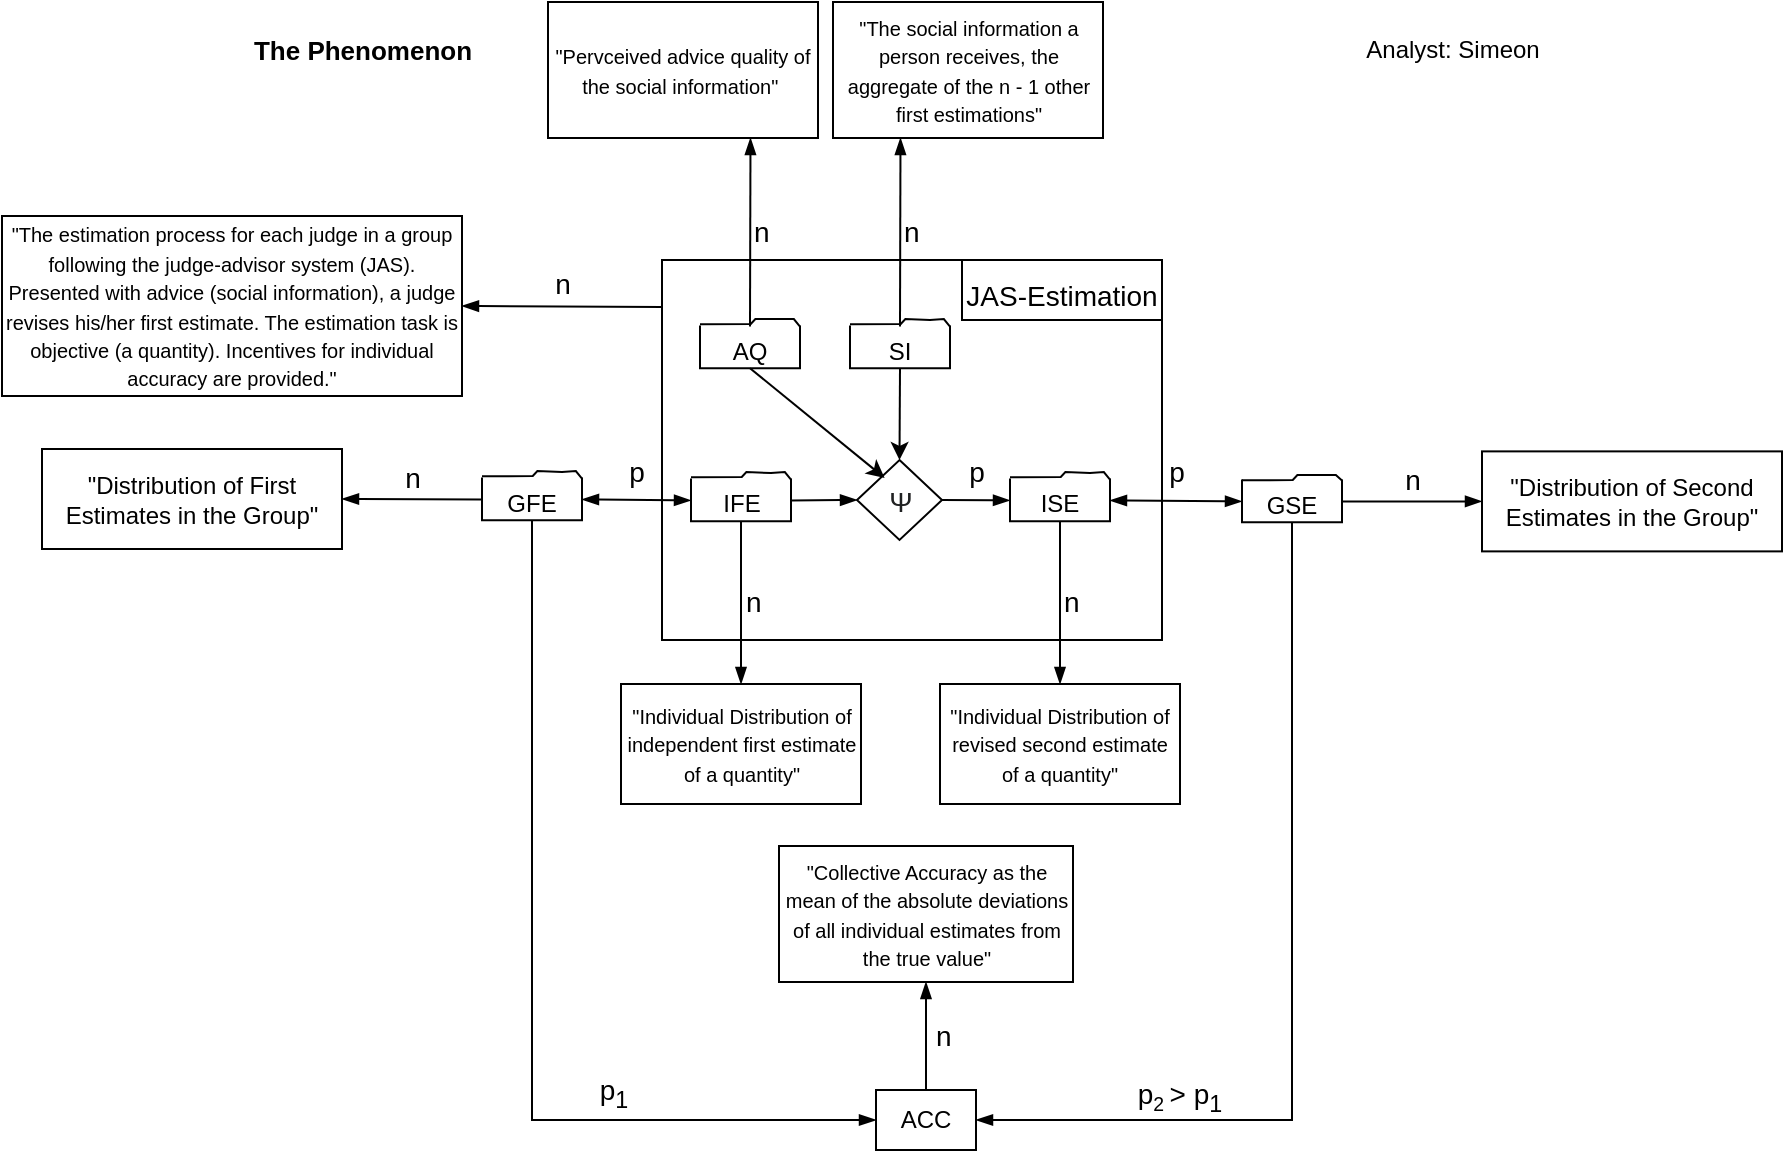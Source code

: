 <mxfile version="26.1.1">
  <diagram name="Seite-1" id="xEIMStEsHEy4lgXuNPbF">
    <mxGraphModel dx="1186" dy="1767" grid="1" gridSize="10" guides="1" tooltips="1" connect="1" arrows="1" fold="1" page="1" pageScale="1" pageWidth="827" pageHeight="1169" math="0" shadow="0">
      <root>
        <mxCell id="0" />
        <mxCell id="1" parent="0" />
        <mxCell id="mzNQddYliWX2kMnDFGBM-102" value="" style="group" parent="1" connectable="0" vertex="1">
          <mxGeometry x="330" y="160" width="320" height="200" as="geometry" />
        </mxCell>
        <mxCell id="mzNQddYliWX2kMnDFGBM-103" value="" style="rounded=0;whiteSpace=wrap;html=1;fillColor=none;" parent="mzNQddYliWX2kMnDFGBM-102" vertex="1">
          <mxGeometry x="30" width="250" height="190" as="geometry" />
        </mxCell>
        <mxCell id="mzNQddYliWX2kMnDFGBM-104" value="&lt;font style=&quot;font-size: 14px;&quot;&gt;JAS-Estimation&lt;/font&gt;" style="rounded=0;whiteSpace=wrap;html=1;fontSize=20;" parent="mzNQddYliWX2kMnDFGBM-102" vertex="1">
          <mxGeometry x="180" width="100" height="30" as="geometry" />
        </mxCell>
        <mxCell id="mzNQddYliWX2kMnDFGBM-105" value="" style="endArrow=classic;html=1;rounded=0;entryX=0.5;entryY=0;entryDx=0;entryDy=0;exitX=0.5;exitY=1;exitDx=0;exitDy=0;" parent="mzNQddYliWX2kMnDFGBM-102" source="mzNQddYliWX2kMnDFGBM-114" target="mzNQddYliWX2kMnDFGBM-117" edge="1">
          <mxGeometry width="50" height="50" relative="1" as="geometry">
            <mxPoint x="150" y="60" as="sourcePoint" />
            <mxPoint x="150.0" y="100" as="targetPoint" />
          </mxGeometry>
        </mxCell>
        <mxCell id="mzNQddYliWX2kMnDFGBM-106" value="" style="group;fillColor=default;fontSize=20;" parent="mzNQddYliWX2kMnDFGBM-102" connectable="0" vertex="1">
          <mxGeometry x="44.5" y="104.5" width="50" height="25" as="geometry" />
        </mxCell>
        <mxCell id="mzNQddYliWX2kMnDFGBM-107" value="" style="endArrow=none;html=1;rounded=0;entryX=1;entryY=0;entryDx=0;entryDy=0;" parent="mzNQddYliWX2kMnDFGBM-106" target="mzNQddYliWX2kMnDFGBM-108" edge="1">
          <mxGeometry width="50" height="50" relative="1" as="geometry">
            <mxPoint y="4.167" as="sourcePoint" />
            <mxPoint x="50" y="4.167" as="targetPoint" />
            <Array as="points">
              <mxPoint x="25.385" y="4" />
              <mxPoint x="27.692" y="1.5" />
              <mxPoint x="40" y="2" />
              <mxPoint x="46.923" y="1.5" />
            </Array>
          </mxGeometry>
        </mxCell>
        <mxCell id="mzNQddYliWX2kMnDFGBM-108" value="&lt;font style=&quot;font-size: 12px;&quot;&gt;IFE&lt;/font&gt;" style="shape=partialRectangle;whiteSpace=wrap;html=1;bottom=1;right=1;left=1;top=0;fillColor=none;routingCenterX=-0.5;fontSize=18;" parent="mzNQddYliWX2kMnDFGBM-106" vertex="1">
          <mxGeometry y="5.278" width="50" height="20.833" as="geometry" />
        </mxCell>
        <mxCell id="mzNQddYliWX2kMnDFGBM-109" value="" style="group;fillColor=default;fontSize=20;" parent="mzNQddYliWX2kMnDFGBM-102" connectable="0" vertex="1">
          <mxGeometry x="204" y="104.5" width="50" height="25" as="geometry" />
        </mxCell>
        <mxCell id="mzNQddYliWX2kMnDFGBM-110" value="" style="endArrow=none;html=1;rounded=0;entryX=1;entryY=0;entryDx=0;entryDy=0;" parent="mzNQddYliWX2kMnDFGBM-109" target="mzNQddYliWX2kMnDFGBM-111" edge="1">
          <mxGeometry width="50" height="50" relative="1" as="geometry">
            <mxPoint y="4.167" as="sourcePoint" />
            <mxPoint x="50" y="4.167" as="targetPoint" />
            <Array as="points">
              <mxPoint x="25.385" y="4" />
              <mxPoint x="27.692" y="1.5" />
              <mxPoint x="40" y="2" />
              <mxPoint x="46.923" y="1.5" />
            </Array>
          </mxGeometry>
        </mxCell>
        <mxCell id="mzNQddYliWX2kMnDFGBM-111" value="&lt;font style=&quot;font-size: 12px;&quot;&gt;ISE&lt;/font&gt;" style="shape=partialRectangle;whiteSpace=wrap;html=1;bottom=1;right=1;left=1;top=0;fillColor=none;routingCenterX=-0.5;fontSize=18;" parent="mzNQddYliWX2kMnDFGBM-109" vertex="1">
          <mxGeometry y="5.278" width="50" height="20.833" as="geometry" />
        </mxCell>
        <mxCell id="mzNQddYliWX2kMnDFGBM-112" value="" style="group;fillColor=default;fontSize=20;" parent="mzNQddYliWX2kMnDFGBM-102" connectable="0" vertex="1">
          <mxGeometry x="124" y="28" width="50" height="25" as="geometry" />
        </mxCell>
        <mxCell id="mzNQddYliWX2kMnDFGBM-113" value="" style="endArrow=none;html=1;rounded=0;entryX=1;entryY=0;entryDx=0;entryDy=0;" parent="mzNQddYliWX2kMnDFGBM-112" target="mzNQddYliWX2kMnDFGBM-114" edge="1">
          <mxGeometry width="50" height="50" relative="1" as="geometry">
            <mxPoint y="4.167" as="sourcePoint" />
            <mxPoint x="50" y="4.167" as="targetPoint" />
            <Array as="points">
              <mxPoint x="25.385" y="4" />
              <mxPoint x="27.692" y="1.5" />
              <mxPoint x="40" y="2" />
              <mxPoint x="46.923" y="1.5" />
            </Array>
          </mxGeometry>
        </mxCell>
        <mxCell id="mzNQddYliWX2kMnDFGBM-114" value="&lt;font style=&quot;font-size: 12px;&quot;&gt;SI&lt;/font&gt;" style="shape=partialRectangle;whiteSpace=wrap;html=1;bottom=1;right=1;left=1;top=0;fillColor=none;routingCenterX=-0.5;fontSize=18;" parent="mzNQddYliWX2kMnDFGBM-112" vertex="1">
          <mxGeometry y="5.278" width="50" height="20.833" as="geometry" />
        </mxCell>
        <mxCell id="mzNQddYliWX2kMnDFGBM-115" value="" style="endArrow=blockThin;html=1;rounded=0;labelPosition=center;verticalLabelPosition=top;align=center;verticalAlign=bottom;spacingBottom=3;strokeWidth=1;endFill=1;exitX=1;exitY=0.5;exitDx=0;exitDy=0;labelBackgroundColor=none;entryX=0;entryY=0.5;entryDx=0;entryDy=0;" parent="mzNQddYliWX2kMnDFGBM-102" source="mzNQddYliWX2kMnDFGBM-108" target="mzNQddYliWX2kMnDFGBM-117" edge="1">
          <mxGeometry width="50" height="50" relative="1" as="geometry">
            <mxPoint x="94.5" y="119.66" as="sourcePoint" />
            <mxPoint x="130" y="120" as="targetPoint" />
          </mxGeometry>
        </mxCell>
        <mxCell id="mzNQddYliWX2kMnDFGBM-116" value="&lt;font style=&quot;font-size: 14px;&quot;&gt;p&lt;/font&gt;" style="endArrow=blockThin;html=1;rounded=0;labelPosition=center;verticalLabelPosition=top;align=center;verticalAlign=bottom;spacingBottom=3;strokeWidth=1;endFill=1;exitX=1;exitY=0.5;exitDx=0;exitDy=0;labelBackgroundColor=none;entryX=0;entryY=0.5;entryDx=0;entryDy=0;" parent="mzNQddYliWX2kMnDFGBM-102" source="mzNQddYliWX2kMnDFGBM-117" target="mzNQddYliWX2kMnDFGBM-111" edge="1">
          <mxGeometry width="50" height="50" relative="1" as="geometry">
            <mxPoint x="170.0" y="120" as="sourcePoint" />
            <mxPoint x="200" y="120" as="targetPoint" />
          </mxGeometry>
        </mxCell>
        <mxCell id="mzNQddYliWX2kMnDFGBM-117" value="&lt;span style=&quot;color: rgb(32, 33, 34); font-family: sans-serif; font-size: 14px; text-align: left; background-color: rgb(255, 255, 255);&quot;&gt;Ψ&lt;/span&gt;" style="rhombus;whiteSpace=wrap;html=1;strokeColor=default;fillColor=default;fontColor=default;fontSize=15;" parent="mzNQddYliWX2kMnDFGBM-102" vertex="1">
          <mxGeometry x="127.5" y="100" width="42.5" height="40" as="geometry" />
        </mxCell>
        <mxCell id="mzNQddYliWX2kMnDFGBM-118" value="" style="group;fillColor=default;fontSize=20;" parent="mzNQddYliWX2kMnDFGBM-102" connectable="0" vertex="1">
          <mxGeometry x="49" y="28" width="50" height="25" as="geometry" />
        </mxCell>
        <mxCell id="mzNQddYliWX2kMnDFGBM-119" value="" style="endArrow=none;html=1;rounded=0;entryX=1;entryY=0;entryDx=0;entryDy=0;" parent="mzNQddYliWX2kMnDFGBM-118" target="mzNQddYliWX2kMnDFGBM-120" edge="1">
          <mxGeometry width="50" height="50" relative="1" as="geometry">
            <mxPoint y="4.167" as="sourcePoint" />
            <mxPoint x="50" y="4.167" as="targetPoint" />
            <Array as="points">
              <mxPoint x="25.385" y="4" />
              <mxPoint x="27.692" y="1.5" />
              <mxPoint x="46.923" y="1.5" />
            </Array>
          </mxGeometry>
        </mxCell>
        <mxCell id="mzNQddYliWX2kMnDFGBM-120" value="&lt;font style=&quot;font-size: 12px;&quot;&gt;AQ&lt;/font&gt;" style="shape=partialRectangle;whiteSpace=wrap;html=1;bottom=1;right=1;left=1;top=0;fillColor=none;routingCenterX=-0.5;fontSize=18;" parent="mzNQddYliWX2kMnDFGBM-118" vertex="1">
          <mxGeometry y="5.278" width="50" height="20.833" as="geometry" />
        </mxCell>
        <mxCell id="mzNQddYliWX2kMnDFGBM-121" value="" style="endArrow=classic;html=1;rounded=0;entryX=0.325;entryY=0.224;entryDx=0;entryDy=0;exitX=0.5;exitY=1;exitDx=0;exitDy=0;entryPerimeter=0;" parent="mzNQddYliWX2kMnDFGBM-102" source="mzNQddYliWX2kMnDFGBM-120" target="mzNQddYliWX2kMnDFGBM-117" edge="1">
          <mxGeometry width="50" height="50" relative="1" as="geometry">
            <mxPoint x="127.5" y="58.5" as="sourcePoint" />
            <mxPoint x="127.5" y="104.5" as="targetPoint" />
          </mxGeometry>
        </mxCell>
        <mxCell id="mzNQddYliWX2kMnDFGBM-122" value="&lt;font style=&quot;font-size: 10px;&quot;&gt;&quot;Individual Distribution of independent first estimate of a quantity&quot;&lt;/font&gt;" style="rounded=0;whiteSpace=wrap;html=1;fillColor=#FFFFFF;" parent="1" vertex="1">
          <mxGeometry x="339.5" y="372" width="120" height="60" as="geometry" />
        </mxCell>
        <mxCell id="mzNQddYliWX2kMnDFGBM-123" value="&lt;font style=&quot;font-size: 10px;&quot;&gt;&quot;Individual Distribution of revised second estimate of a quantity&quot;&lt;/font&gt;" style="rounded=0;whiteSpace=wrap;html=1;fillColor=#FFFFFF;" parent="1" vertex="1">
          <mxGeometry x="499" y="372" width="120" height="60" as="geometry" />
        </mxCell>
        <mxCell id="mzNQddYliWX2kMnDFGBM-124" value="&lt;font style=&quot;font-size: 14px;&quot;&gt;n&lt;/font&gt;" style="endArrow=blockThin;html=1;rounded=0;labelPosition=right;verticalLabelPosition=middle;align=left;verticalAlign=middle;strokeWidth=1;endFill=1;entryX=0.5;entryY=0;entryDx=0;entryDy=0;labelBackgroundColor=none;" parent="1" source="mzNQddYliWX2kMnDFGBM-111" target="mzNQddYliWX2kMnDFGBM-123" edge="1">
          <mxGeometry width="50" height="50" relative="1" as="geometry">
            <mxPoint x="560" y="300" as="sourcePoint" />
            <mxPoint x="559.71" y="370" as="targetPoint" />
          </mxGeometry>
        </mxCell>
        <mxCell id="mzNQddYliWX2kMnDFGBM-125" value="&lt;font style=&quot;font-size: 14px;&quot;&gt;n&lt;/font&gt;" style="endArrow=blockThin;html=1;rounded=0;labelPosition=center;verticalLabelPosition=top;align=center;verticalAlign=bottom;strokeWidth=1;endFill=1;exitX=0;exitY=0.124;exitDx=0;exitDy=0;exitPerimeter=0;entryX=1;entryY=0.5;entryDx=0;entryDy=0;" parent="1" source="mzNQddYliWX2kMnDFGBM-103" target="mzNQddYliWX2kMnDFGBM-126" edge="1">
          <mxGeometry width="50" height="50" relative="1" as="geometry">
            <mxPoint x="360" y="180" as="sourcePoint" />
            <mxPoint x="260" y="180" as="targetPoint" />
          </mxGeometry>
        </mxCell>
        <mxCell id="mzNQddYliWX2kMnDFGBM-126" value="&lt;font style=&quot;font-size: 10px;&quot;&gt;&quot;The estimation process for each judge in a group following the judge-advisor system (JAS). Presented with advice (social information), a judge revises his/her first estimate. The estimation task is objective (a quantity). Incentives for individual accuracy are provided.&quot;&lt;/font&gt;" style="rounded=0;whiteSpace=wrap;html=1;fillColor=#FFFFFF;" parent="1" vertex="1">
          <mxGeometry x="30" y="138" width="230" height="90" as="geometry" />
        </mxCell>
        <mxCell id="mzNQddYliWX2kMnDFGBM-127" value="" style="group;fillColor=default;fontSize=20;" parent="1" connectable="0" vertex="1">
          <mxGeometry x="650" y="266" width="50" height="25" as="geometry" />
        </mxCell>
        <mxCell id="mzNQddYliWX2kMnDFGBM-128" value="" style="endArrow=none;html=1;rounded=0;entryX=1;entryY=0;entryDx=0;entryDy=0;" parent="mzNQddYliWX2kMnDFGBM-127" target="mzNQddYliWX2kMnDFGBM-129" edge="1">
          <mxGeometry width="50" height="50" relative="1" as="geometry">
            <mxPoint y="4.167" as="sourcePoint" />
            <mxPoint x="50" y="4.167" as="targetPoint" />
            <Array as="points">
              <mxPoint x="25.385" y="4" />
              <mxPoint x="27.692" y="1.5" />
              <mxPoint x="46.923" y="1.5" />
            </Array>
          </mxGeometry>
        </mxCell>
        <mxCell id="mzNQddYliWX2kMnDFGBM-129" value="&lt;font style=&quot;font-size: 12px;&quot;&gt;GSE&lt;/font&gt;" style="shape=partialRectangle;whiteSpace=wrap;html=1;bottom=1;right=1;left=1;top=0;fillColor=none;routingCenterX=-0.5;fontSize=18;" parent="mzNQddYliWX2kMnDFGBM-127" vertex="1">
          <mxGeometry y="4.278" width="50" height="20.833" as="geometry" />
        </mxCell>
        <mxCell id="mzNQddYliWX2kMnDFGBM-130" value="&lt;font style=&quot;font-size: 14px;&quot;&gt;p&lt;/font&gt;" style="endArrow=blockThin;html=1;rounded=0;labelPosition=center;verticalLabelPosition=top;align=center;verticalAlign=bottom;spacingBottom=3;strokeWidth=1;endFill=1;entryX=0;entryY=0.5;entryDx=0;entryDy=0;exitX=1;exitY=0.5;exitDx=0;exitDy=0;labelBackgroundColor=none;startArrow=blockThin;startFill=1;" parent="1" source="mzNQddYliWX2kMnDFGBM-111" target="mzNQddYliWX2kMnDFGBM-129" edge="1">
          <mxGeometry width="50" height="50" relative="1" as="geometry">
            <mxPoint x="590" y="286" as="sourcePoint" />
            <mxPoint x="591" y="315.83" as="targetPoint" />
          </mxGeometry>
        </mxCell>
        <mxCell id="mzNQddYliWX2kMnDFGBM-131" value="" style="group;fillColor=default;fontSize=20;" parent="1" connectable="0" vertex="1">
          <mxGeometry x="270" y="264" width="50" height="25" as="geometry" />
        </mxCell>
        <mxCell id="mzNQddYliWX2kMnDFGBM-132" value="" style="endArrow=none;html=1;rounded=0;entryX=1;entryY=0;entryDx=0;entryDy=0;" parent="mzNQddYliWX2kMnDFGBM-131" target="mzNQddYliWX2kMnDFGBM-133" edge="1">
          <mxGeometry width="50" height="50" relative="1" as="geometry">
            <mxPoint y="4.167" as="sourcePoint" />
            <mxPoint x="50" y="4.167" as="targetPoint" />
            <Array as="points">
              <mxPoint x="25.385" y="4" />
              <mxPoint x="27.692" y="1.5" />
              <mxPoint x="40" y="2" />
              <mxPoint x="46.923" y="1.5" />
            </Array>
          </mxGeometry>
        </mxCell>
        <mxCell id="mzNQddYliWX2kMnDFGBM-133" value="&lt;font style=&quot;font-size: 12px;&quot;&gt;GFE&lt;/font&gt;" style="shape=partialRectangle;whiteSpace=wrap;html=1;bottom=1;right=1;left=1;top=0;fillColor=none;routingCenterX=-0.5;fontSize=18;" parent="mzNQddYliWX2kMnDFGBM-131" vertex="1">
          <mxGeometry y="5.278" width="50" height="20.833" as="geometry" />
        </mxCell>
        <mxCell id="mzNQddYliWX2kMnDFGBM-134" value="&lt;font style=&quot;font-size: 14px;&quot;&gt;p&lt;/font&gt;" style="endArrow=blockThin;html=1;rounded=0;labelPosition=center;verticalLabelPosition=top;align=center;verticalAlign=bottom;spacingBottom=3;strokeWidth=1;endFill=1;entryX=1;entryY=0.5;entryDx=0;entryDy=0;exitX=0;exitY=0.5;exitDx=0;exitDy=0;labelBackgroundColor=none;startArrow=blockThin;startFill=1;" parent="1" source="mzNQddYliWX2kMnDFGBM-108" target="mzNQddYliWX2kMnDFGBM-133" edge="1">
          <mxGeometry width="50" height="50" relative="1" as="geometry">
            <mxPoint x="372" y="276" as="sourcePoint" />
            <mxPoint x="530" y="278" as="targetPoint" />
          </mxGeometry>
        </mxCell>
        <mxCell id="mzNQddYliWX2kMnDFGBM-135" value="&lt;font style=&quot;font-size: 14px;&quot;&gt;n&lt;/font&gt;" style="endArrow=blockThin;html=1;rounded=0;labelPosition=right;verticalLabelPosition=middle;align=left;verticalAlign=middle;strokeWidth=1;endFill=1;exitX=0.5;exitY=1;exitDx=0;exitDy=0;entryX=0.5;entryY=0;entryDx=0;entryDy=0;labelBackgroundColor=none;" parent="1" source="mzNQddYliWX2kMnDFGBM-108" target="mzNQddYliWX2kMnDFGBM-122" edge="1">
          <mxGeometry width="50" height="50" relative="1" as="geometry">
            <mxPoint x="400" y="300" as="sourcePoint" />
            <mxPoint x="400" y="370" as="targetPoint" />
          </mxGeometry>
        </mxCell>
        <mxCell id="mzNQddYliWX2kMnDFGBM-136" value="&lt;font style=&quot;font-size: 14px;&quot;&gt;n&lt;/font&gt;" style="endArrow=blockThin;html=1;rounded=0;labelPosition=right;verticalLabelPosition=middle;align=left;verticalAlign=middle;strokeWidth=1;endFill=1;exitX=0.5;exitY=0;exitDx=0;exitDy=0;entryX=0.25;entryY=1;entryDx=0;entryDy=0;" parent="1" source="mzNQddYliWX2kMnDFGBM-114" target="mzNQddYliWX2kMnDFGBM-150" edge="1">
          <mxGeometry width="50" height="50" relative="1" as="geometry">
            <mxPoint x="480" y="180" as="sourcePoint" />
            <mxPoint x="479" y="100" as="targetPoint" />
          </mxGeometry>
        </mxCell>
        <mxCell id="mzNQddYliWX2kMnDFGBM-137" value="&lt;b&gt;&lt;font style=&quot;font-size: 13px;&quot;&gt;The Phenomenon&lt;/font&gt;&lt;/b&gt;" style="text;html=1;align=center;verticalAlign=middle;resizable=0;points=[];autosize=1;strokeColor=none;fillColor=none;" parent="1" vertex="1">
          <mxGeometry x="145" y="40" width="130" height="30" as="geometry" />
        </mxCell>
        <mxCell id="mzNQddYliWX2kMnDFGBM-138" value="Analyst: Simeon" style="text;html=1;align=center;verticalAlign=middle;resizable=0;points=[];autosize=1;strokeColor=none;fillColor=none;" parent="1" vertex="1">
          <mxGeometry x="702" y="42" width="105" height="26" as="geometry" />
        </mxCell>
        <mxCell id="mzNQddYliWX2kMnDFGBM-139" value="&quot;Distribution of First Estimates in the Group&quot;" style="rounded=0;whiteSpace=wrap;html=1;fillColor=#FFFFFF;" parent="1" vertex="1">
          <mxGeometry x="50" y="254.5" width="150" height="50" as="geometry" />
        </mxCell>
        <mxCell id="mzNQddYliWX2kMnDFGBM-140" value="&quot;Distribution of Second Estimates in the Group&quot;" style="rounded=0;whiteSpace=wrap;html=1;fillColor=#FFFFFF;" parent="1" vertex="1">
          <mxGeometry x="770" y="255.69" width="150" height="50" as="geometry" />
        </mxCell>
        <mxCell id="mzNQddYliWX2kMnDFGBM-141" value="&lt;font style=&quot;font-size: 14px;&quot;&gt;n&lt;/font&gt;" style="endArrow=blockThin;html=1;rounded=0;labelPosition=center;verticalLabelPosition=top;align=center;verticalAlign=bottom;strokeWidth=1;endFill=1;entryX=0;entryY=0.5;entryDx=0;entryDy=0;exitX=1;exitY=0.5;exitDx=0;exitDy=0;" parent="1" source="mzNQddYliWX2kMnDFGBM-129" target="mzNQddYliWX2kMnDFGBM-140" edge="1">
          <mxGeometry width="50" height="50" relative="1" as="geometry">
            <mxPoint x="740" y="290" as="sourcePoint" />
            <mxPoint x="920" y="350" as="targetPoint" />
          </mxGeometry>
        </mxCell>
        <mxCell id="mzNQddYliWX2kMnDFGBM-142" value="&lt;font style=&quot;font-size: 14px;&quot;&gt;n&lt;/font&gt;" style="endArrow=blockThin;html=1;rounded=0;labelPosition=center;verticalLabelPosition=top;align=center;verticalAlign=bottom;strokeWidth=1;endFill=1;exitX=0;exitY=0.5;exitDx=0;exitDy=0;entryX=1;entryY=0.5;entryDx=0;entryDy=0;" parent="1" source="mzNQddYliWX2kMnDFGBM-133" target="mzNQddYliWX2kMnDFGBM-139" edge="1">
          <mxGeometry width="50" height="50" relative="1" as="geometry">
            <mxPoint x="100" y="350" as="sourcePoint" />
            <mxPoint x="260" y="350" as="targetPoint" />
          </mxGeometry>
        </mxCell>
        <mxCell id="mzNQddYliWX2kMnDFGBM-143" value="ACC" style="rounded=0;whiteSpace=wrap;html=1;" parent="1" vertex="1">
          <mxGeometry x="467" y="575" width="50" height="30" as="geometry" />
        </mxCell>
        <mxCell id="mzNQddYliWX2kMnDFGBM-144" style="edgeStyle=orthogonalEdgeStyle;rounded=0;orthogonalLoop=1;jettySize=auto;html=1;exitX=0.5;exitY=1;exitDx=0;exitDy=0;entryX=0;entryY=0.5;entryDx=0;entryDy=0;endArrow=blockThin;endFill=1;" parent="1" source="mzNQddYliWX2kMnDFGBM-133" target="mzNQddYliWX2kMnDFGBM-143" edge="1">
          <mxGeometry relative="1" as="geometry" />
        </mxCell>
        <mxCell id="mzNQddYliWX2kMnDFGBM-145" style="edgeStyle=orthogonalEdgeStyle;rounded=0;orthogonalLoop=1;jettySize=auto;html=1;exitX=0.5;exitY=1;exitDx=0;exitDy=0;entryX=1;entryY=0.5;entryDx=0;entryDy=0;endArrow=blockThin;endFill=1;" parent="1" source="mzNQddYliWX2kMnDFGBM-129" target="mzNQddYliWX2kMnDFGBM-143" edge="1">
          <mxGeometry relative="1" as="geometry" />
        </mxCell>
        <mxCell id="mzNQddYliWX2kMnDFGBM-146" value="p&lt;sub&gt;1&lt;/sub&gt;" style="text;html=1;align=center;verticalAlign=middle;whiteSpace=wrap;rounded=0;fontSize=14;" parent="1" vertex="1">
          <mxGeometry x="306" y="561" width="60" height="30" as="geometry" />
        </mxCell>
        <mxCell id="mzNQddYliWX2kMnDFGBM-147" value="p&lt;span style=&quot;font-size: 11.667px;&quot;&gt;&lt;sub&gt;2&amp;nbsp;&lt;/sub&gt;&lt;/span&gt;&amp;gt; p&lt;sub&gt;1&lt;/sub&gt;" style="text;html=1;align=center;verticalAlign=middle;whiteSpace=wrap;rounded=0;fontSize=14;" parent="1" vertex="1">
          <mxGeometry x="589" y="563" width="60" height="30" as="geometry" />
        </mxCell>
        <mxCell id="mzNQddYliWX2kMnDFGBM-148" value="&lt;span style=&quot;font-size: 10px;&quot;&gt;&quot;Collective Accuracy as the mean of the absolute deviations of all individual estimates from the true value&quot;&lt;/span&gt;" style="rounded=0;whiteSpace=wrap;html=1;fillColor=#FFFFFF;" parent="1" vertex="1">
          <mxGeometry x="418.5" y="453" width="147" height="68" as="geometry" />
        </mxCell>
        <mxCell id="mzNQddYliWX2kMnDFGBM-149" value="&lt;font style=&quot;font-size: 14px;&quot;&gt;n&lt;/font&gt;" style="endArrow=blockThin;html=1;rounded=0;labelPosition=right;verticalLabelPosition=middle;align=left;verticalAlign=middle;strokeWidth=1;endFill=1;exitX=0.5;exitY=0;exitDx=0;exitDy=0;entryX=0.5;entryY=1;entryDx=0;entryDy=0;spacingLeft=3;" parent="1" source="mzNQddYliWX2kMnDFGBM-143" target="mzNQddYliWX2kMnDFGBM-148" edge="1">
          <mxGeometry width="50" height="50" relative="1" as="geometry">
            <mxPoint x="588" y="531" as="sourcePoint" />
            <mxPoint x="748" y="531" as="targetPoint" />
          </mxGeometry>
        </mxCell>
        <mxCell id="mzNQddYliWX2kMnDFGBM-150" value="&lt;font style=&quot;font-size: 10px;&quot;&gt;&quot;The social information a person receives, the aggregate of the n - 1 other first estimations&quot;&lt;/font&gt;" style="rounded=0;whiteSpace=wrap;html=1;fillColor=#FFFFFF;" parent="1" vertex="1">
          <mxGeometry x="445.5" y="31" width="135" height="68" as="geometry" />
        </mxCell>
        <mxCell id="mzNQddYliWX2kMnDFGBM-151" value="&lt;font style=&quot;font-size: 14px;&quot;&gt;n&lt;/font&gt;" style="endArrow=blockThin;html=1;rounded=0;labelPosition=right;verticalLabelPosition=middle;align=left;verticalAlign=middle;strokeWidth=1;endFill=1;exitX=0.5;exitY=0;exitDx=0;exitDy=0;entryX=0.75;entryY=1;entryDx=0;entryDy=0;" parent="1" source="mzNQddYliWX2kMnDFGBM-120" target="mzNQddYliWX2kMnDFGBM-152" edge="1">
          <mxGeometry width="50" height="50" relative="1" as="geometry">
            <mxPoint x="489" y="203" as="sourcePoint" />
            <mxPoint x="405" y="110" as="targetPoint" />
          </mxGeometry>
        </mxCell>
        <mxCell id="mzNQddYliWX2kMnDFGBM-152" value="&lt;span style=&quot;font-size: 10px;&quot;&gt;&quot;Pervceived advice quality of the social information&quot;&amp;nbsp;&lt;/span&gt;" style="rounded=0;whiteSpace=wrap;html=1;fillColor=#FFFFFF;" parent="1" vertex="1">
          <mxGeometry x="303" y="31" width="135" height="68" as="geometry" />
        </mxCell>
      </root>
    </mxGraphModel>
  </diagram>
</mxfile>
